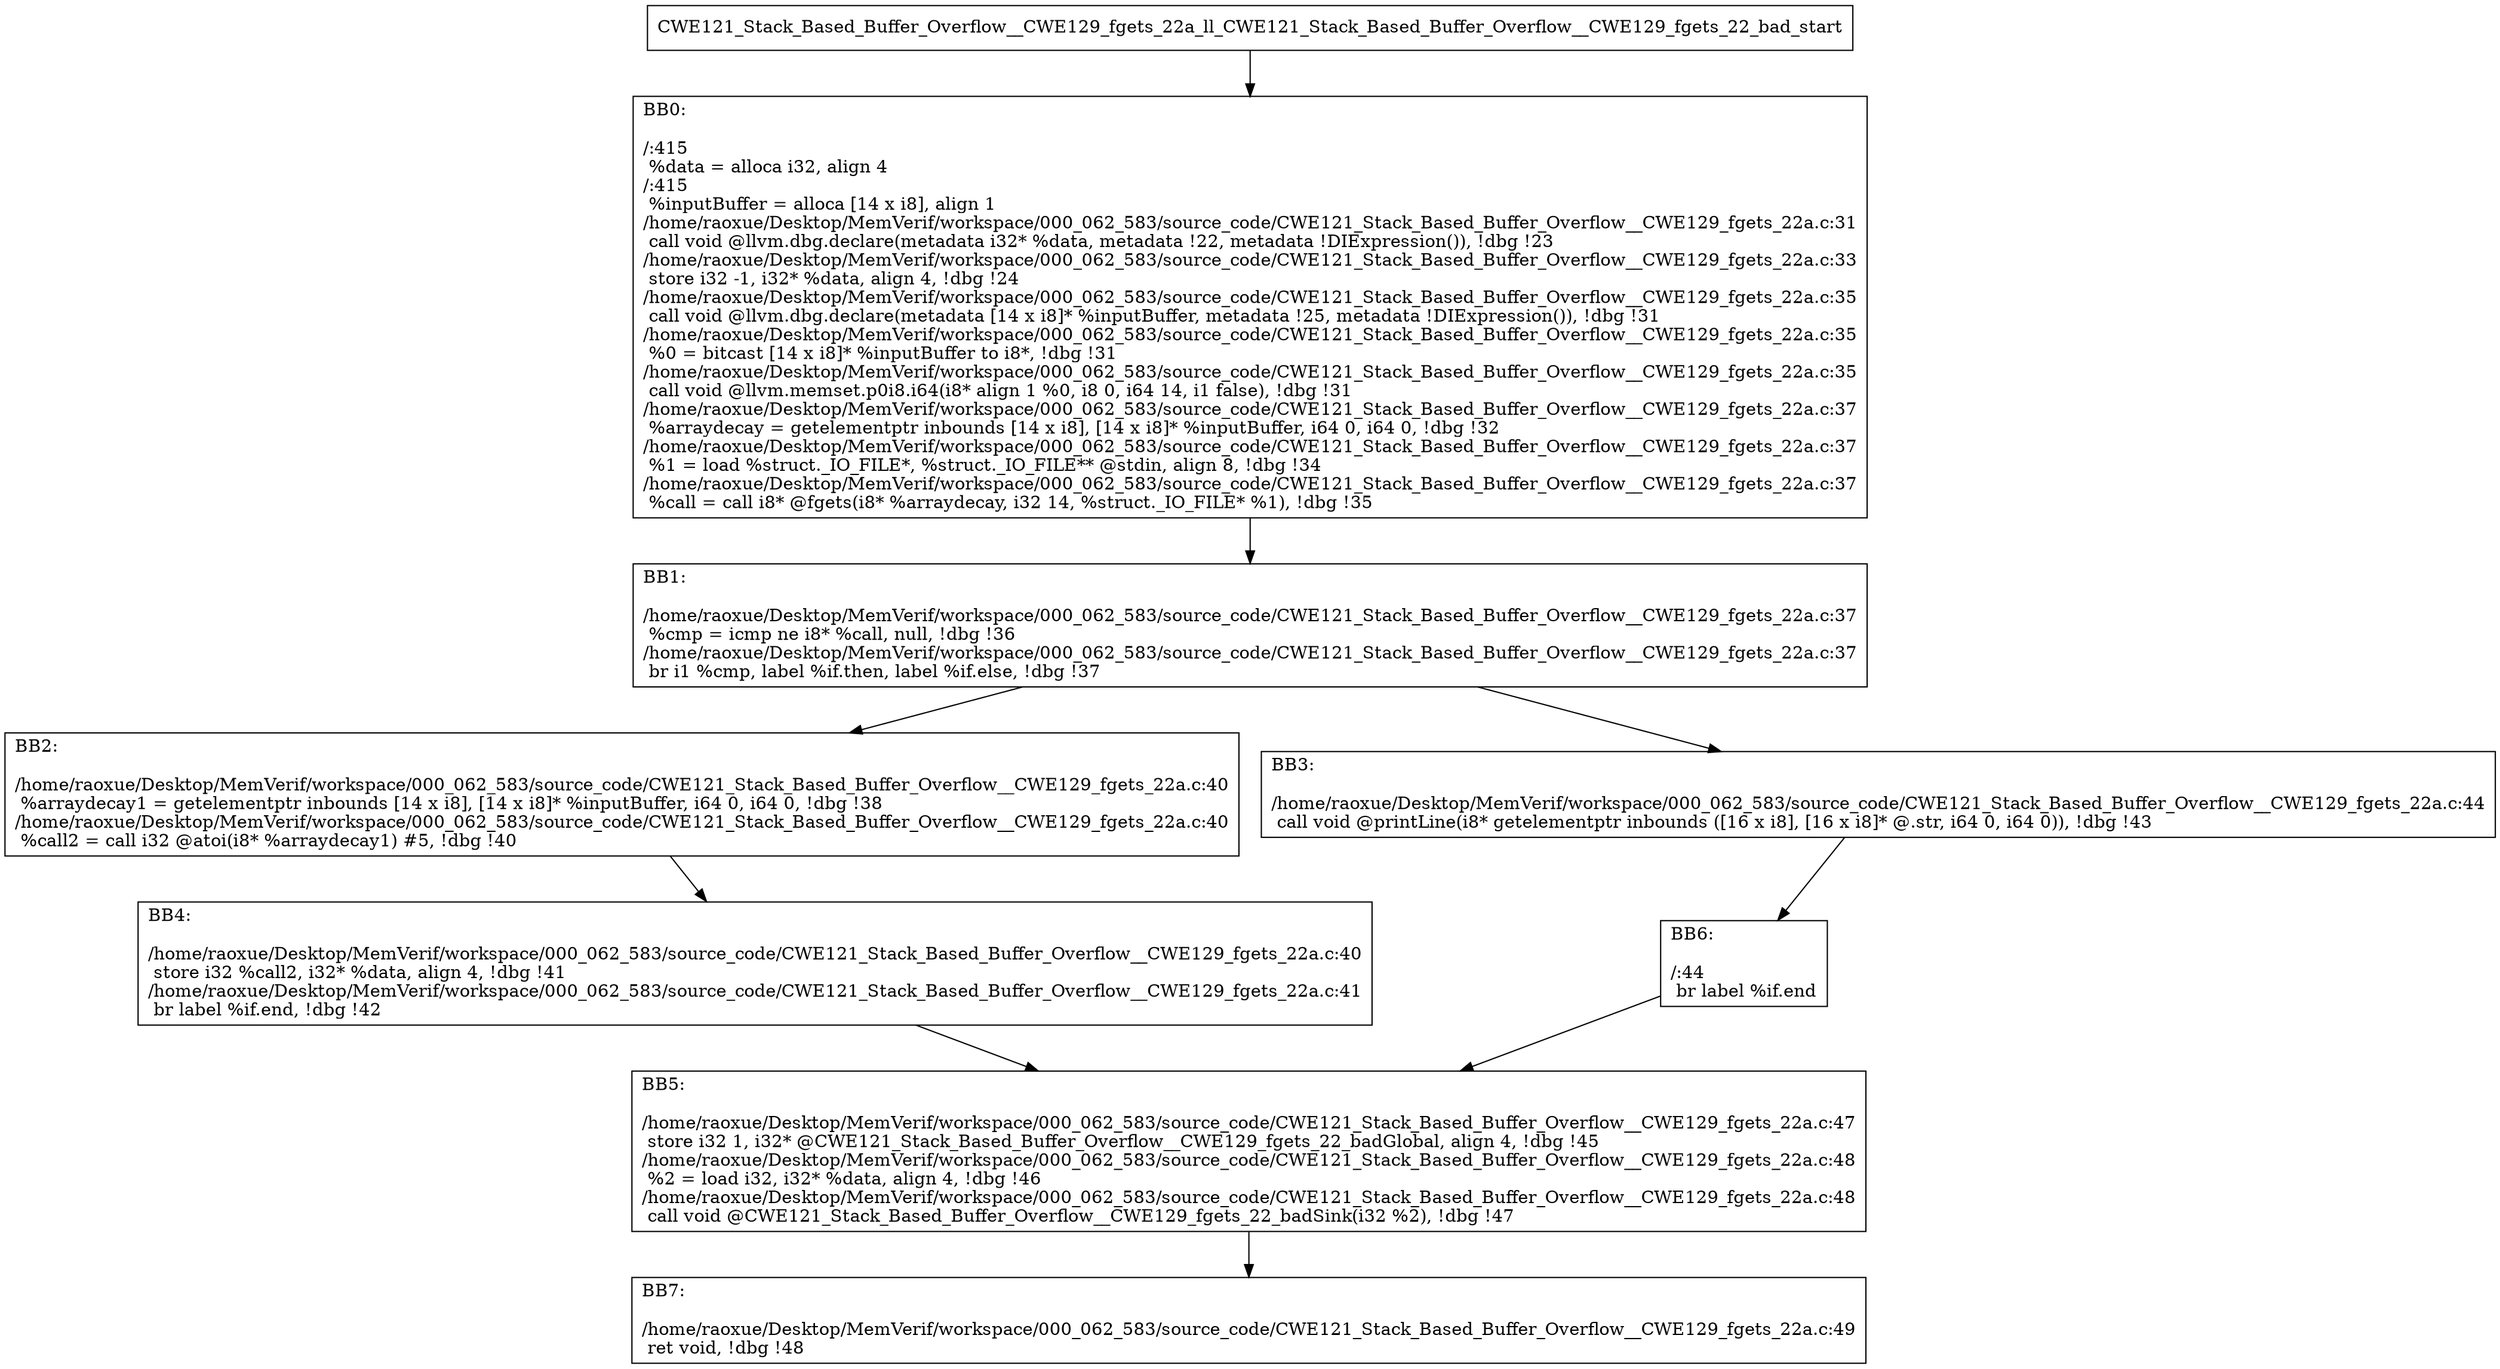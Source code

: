 digraph "CFG for'CWE121_Stack_Based_Buffer_Overflow__CWE129_fgets_22a_ll_CWE121_Stack_Based_Buffer_Overflow__CWE129_fgets_22_bad' function" {
	BBCWE121_Stack_Based_Buffer_Overflow__CWE129_fgets_22a_ll_CWE121_Stack_Based_Buffer_Overflow__CWE129_fgets_22_bad_start[shape=record,label="{CWE121_Stack_Based_Buffer_Overflow__CWE129_fgets_22a_ll_CWE121_Stack_Based_Buffer_Overflow__CWE129_fgets_22_bad_start}"];
	BBCWE121_Stack_Based_Buffer_Overflow__CWE129_fgets_22a_ll_CWE121_Stack_Based_Buffer_Overflow__CWE129_fgets_22_bad_start-> CWE121_Stack_Based_Buffer_Overflow__CWE129_fgets_22a_ll_CWE121_Stack_Based_Buffer_Overflow__CWE129_fgets_22_badBB0;
	CWE121_Stack_Based_Buffer_Overflow__CWE129_fgets_22a_ll_CWE121_Stack_Based_Buffer_Overflow__CWE129_fgets_22_badBB0 [shape=record, label="{BB0:\l\l/:415\l
  %data = alloca i32, align 4\l
/:415\l
  %inputBuffer = alloca [14 x i8], align 1\l
/home/raoxue/Desktop/MemVerif/workspace/000_062_583/source_code/CWE121_Stack_Based_Buffer_Overflow__CWE129_fgets_22a.c:31\l
  call void @llvm.dbg.declare(metadata i32* %data, metadata !22, metadata !DIExpression()), !dbg !23\l
/home/raoxue/Desktop/MemVerif/workspace/000_062_583/source_code/CWE121_Stack_Based_Buffer_Overflow__CWE129_fgets_22a.c:33\l
  store i32 -1, i32* %data, align 4, !dbg !24\l
/home/raoxue/Desktop/MemVerif/workspace/000_062_583/source_code/CWE121_Stack_Based_Buffer_Overflow__CWE129_fgets_22a.c:35\l
  call void @llvm.dbg.declare(metadata [14 x i8]* %inputBuffer, metadata !25, metadata !DIExpression()), !dbg !31\l
/home/raoxue/Desktop/MemVerif/workspace/000_062_583/source_code/CWE121_Stack_Based_Buffer_Overflow__CWE129_fgets_22a.c:35\l
  %0 = bitcast [14 x i8]* %inputBuffer to i8*, !dbg !31\l
/home/raoxue/Desktop/MemVerif/workspace/000_062_583/source_code/CWE121_Stack_Based_Buffer_Overflow__CWE129_fgets_22a.c:35\l
  call void @llvm.memset.p0i8.i64(i8* align 1 %0, i8 0, i64 14, i1 false), !dbg !31\l
/home/raoxue/Desktop/MemVerif/workspace/000_062_583/source_code/CWE121_Stack_Based_Buffer_Overflow__CWE129_fgets_22a.c:37\l
  %arraydecay = getelementptr inbounds [14 x i8], [14 x i8]* %inputBuffer, i64 0, i64 0, !dbg !32\l
/home/raoxue/Desktop/MemVerif/workspace/000_062_583/source_code/CWE121_Stack_Based_Buffer_Overflow__CWE129_fgets_22a.c:37\l
  %1 = load %struct._IO_FILE*, %struct._IO_FILE** @stdin, align 8, !dbg !34\l
/home/raoxue/Desktop/MemVerif/workspace/000_062_583/source_code/CWE121_Stack_Based_Buffer_Overflow__CWE129_fgets_22a.c:37\l
  %call = call i8* @fgets(i8* %arraydecay, i32 14, %struct._IO_FILE* %1), !dbg !35\l
}"];
	CWE121_Stack_Based_Buffer_Overflow__CWE129_fgets_22a_ll_CWE121_Stack_Based_Buffer_Overflow__CWE129_fgets_22_badBB0-> CWE121_Stack_Based_Buffer_Overflow__CWE129_fgets_22a_ll_CWE121_Stack_Based_Buffer_Overflow__CWE129_fgets_22_badBB1;
	CWE121_Stack_Based_Buffer_Overflow__CWE129_fgets_22a_ll_CWE121_Stack_Based_Buffer_Overflow__CWE129_fgets_22_badBB1 [shape=record, label="{BB1:\l\l/home/raoxue/Desktop/MemVerif/workspace/000_062_583/source_code/CWE121_Stack_Based_Buffer_Overflow__CWE129_fgets_22a.c:37\l
  %cmp = icmp ne i8* %call, null, !dbg !36\l
/home/raoxue/Desktop/MemVerif/workspace/000_062_583/source_code/CWE121_Stack_Based_Buffer_Overflow__CWE129_fgets_22a.c:37\l
  br i1 %cmp, label %if.then, label %if.else, !dbg !37\l
}"];
	CWE121_Stack_Based_Buffer_Overflow__CWE129_fgets_22a_ll_CWE121_Stack_Based_Buffer_Overflow__CWE129_fgets_22_badBB1-> CWE121_Stack_Based_Buffer_Overflow__CWE129_fgets_22a_ll_CWE121_Stack_Based_Buffer_Overflow__CWE129_fgets_22_badBB2;
	CWE121_Stack_Based_Buffer_Overflow__CWE129_fgets_22a_ll_CWE121_Stack_Based_Buffer_Overflow__CWE129_fgets_22_badBB1-> CWE121_Stack_Based_Buffer_Overflow__CWE129_fgets_22a_ll_CWE121_Stack_Based_Buffer_Overflow__CWE129_fgets_22_badBB3;
	CWE121_Stack_Based_Buffer_Overflow__CWE129_fgets_22a_ll_CWE121_Stack_Based_Buffer_Overflow__CWE129_fgets_22_badBB2 [shape=record, label="{BB2:\l\l/home/raoxue/Desktop/MemVerif/workspace/000_062_583/source_code/CWE121_Stack_Based_Buffer_Overflow__CWE129_fgets_22a.c:40\l
  %arraydecay1 = getelementptr inbounds [14 x i8], [14 x i8]* %inputBuffer, i64 0, i64 0, !dbg !38\l
/home/raoxue/Desktop/MemVerif/workspace/000_062_583/source_code/CWE121_Stack_Based_Buffer_Overflow__CWE129_fgets_22a.c:40\l
  %call2 = call i32 @atoi(i8* %arraydecay1) #5, !dbg !40\l
}"];
	CWE121_Stack_Based_Buffer_Overflow__CWE129_fgets_22a_ll_CWE121_Stack_Based_Buffer_Overflow__CWE129_fgets_22_badBB2-> CWE121_Stack_Based_Buffer_Overflow__CWE129_fgets_22a_ll_CWE121_Stack_Based_Buffer_Overflow__CWE129_fgets_22_badBB4;
	CWE121_Stack_Based_Buffer_Overflow__CWE129_fgets_22a_ll_CWE121_Stack_Based_Buffer_Overflow__CWE129_fgets_22_badBB4 [shape=record, label="{BB4:\l\l/home/raoxue/Desktop/MemVerif/workspace/000_062_583/source_code/CWE121_Stack_Based_Buffer_Overflow__CWE129_fgets_22a.c:40\l
  store i32 %call2, i32* %data, align 4, !dbg !41\l
/home/raoxue/Desktop/MemVerif/workspace/000_062_583/source_code/CWE121_Stack_Based_Buffer_Overflow__CWE129_fgets_22a.c:41\l
  br label %if.end, !dbg !42\l
}"];
	CWE121_Stack_Based_Buffer_Overflow__CWE129_fgets_22a_ll_CWE121_Stack_Based_Buffer_Overflow__CWE129_fgets_22_badBB4-> CWE121_Stack_Based_Buffer_Overflow__CWE129_fgets_22a_ll_CWE121_Stack_Based_Buffer_Overflow__CWE129_fgets_22_badBB5;
	CWE121_Stack_Based_Buffer_Overflow__CWE129_fgets_22a_ll_CWE121_Stack_Based_Buffer_Overflow__CWE129_fgets_22_badBB3 [shape=record, label="{BB3:\l\l/home/raoxue/Desktop/MemVerif/workspace/000_062_583/source_code/CWE121_Stack_Based_Buffer_Overflow__CWE129_fgets_22a.c:44\l
  call void @printLine(i8* getelementptr inbounds ([16 x i8], [16 x i8]* @.str, i64 0, i64 0)), !dbg !43\l
}"];
	CWE121_Stack_Based_Buffer_Overflow__CWE129_fgets_22a_ll_CWE121_Stack_Based_Buffer_Overflow__CWE129_fgets_22_badBB3-> CWE121_Stack_Based_Buffer_Overflow__CWE129_fgets_22a_ll_CWE121_Stack_Based_Buffer_Overflow__CWE129_fgets_22_badBB6;
	CWE121_Stack_Based_Buffer_Overflow__CWE129_fgets_22a_ll_CWE121_Stack_Based_Buffer_Overflow__CWE129_fgets_22_badBB6 [shape=record, label="{BB6:\l\l/:44\l
  br label %if.end\l
}"];
	CWE121_Stack_Based_Buffer_Overflow__CWE129_fgets_22a_ll_CWE121_Stack_Based_Buffer_Overflow__CWE129_fgets_22_badBB6-> CWE121_Stack_Based_Buffer_Overflow__CWE129_fgets_22a_ll_CWE121_Stack_Based_Buffer_Overflow__CWE129_fgets_22_badBB5;
	CWE121_Stack_Based_Buffer_Overflow__CWE129_fgets_22a_ll_CWE121_Stack_Based_Buffer_Overflow__CWE129_fgets_22_badBB5 [shape=record, label="{BB5:\l\l/home/raoxue/Desktop/MemVerif/workspace/000_062_583/source_code/CWE121_Stack_Based_Buffer_Overflow__CWE129_fgets_22a.c:47\l
  store i32 1, i32* @CWE121_Stack_Based_Buffer_Overflow__CWE129_fgets_22_badGlobal, align 4, !dbg !45\l
/home/raoxue/Desktop/MemVerif/workspace/000_062_583/source_code/CWE121_Stack_Based_Buffer_Overflow__CWE129_fgets_22a.c:48\l
  %2 = load i32, i32* %data, align 4, !dbg !46\l
/home/raoxue/Desktop/MemVerif/workspace/000_062_583/source_code/CWE121_Stack_Based_Buffer_Overflow__CWE129_fgets_22a.c:48\l
  call void @CWE121_Stack_Based_Buffer_Overflow__CWE129_fgets_22_badSink(i32 %2), !dbg !47\l
}"];
	CWE121_Stack_Based_Buffer_Overflow__CWE129_fgets_22a_ll_CWE121_Stack_Based_Buffer_Overflow__CWE129_fgets_22_badBB5-> CWE121_Stack_Based_Buffer_Overflow__CWE129_fgets_22a_ll_CWE121_Stack_Based_Buffer_Overflow__CWE129_fgets_22_badBB7;
	CWE121_Stack_Based_Buffer_Overflow__CWE129_fgets_22a_ll_CWE121_Stack_Based_Buffer_Overflow__CWE129_fgets_22_badBB7 [shape=record, label="{BB7:\l\l/home/raoxue/Desktop/MemVerif/workspace/000_062_583/source_code/CWE121_Stack_Based_Buffer_Overflow__CWE129_fgets_22a.c:49\l
  ret void, !dbg !48\l
}"];
}

